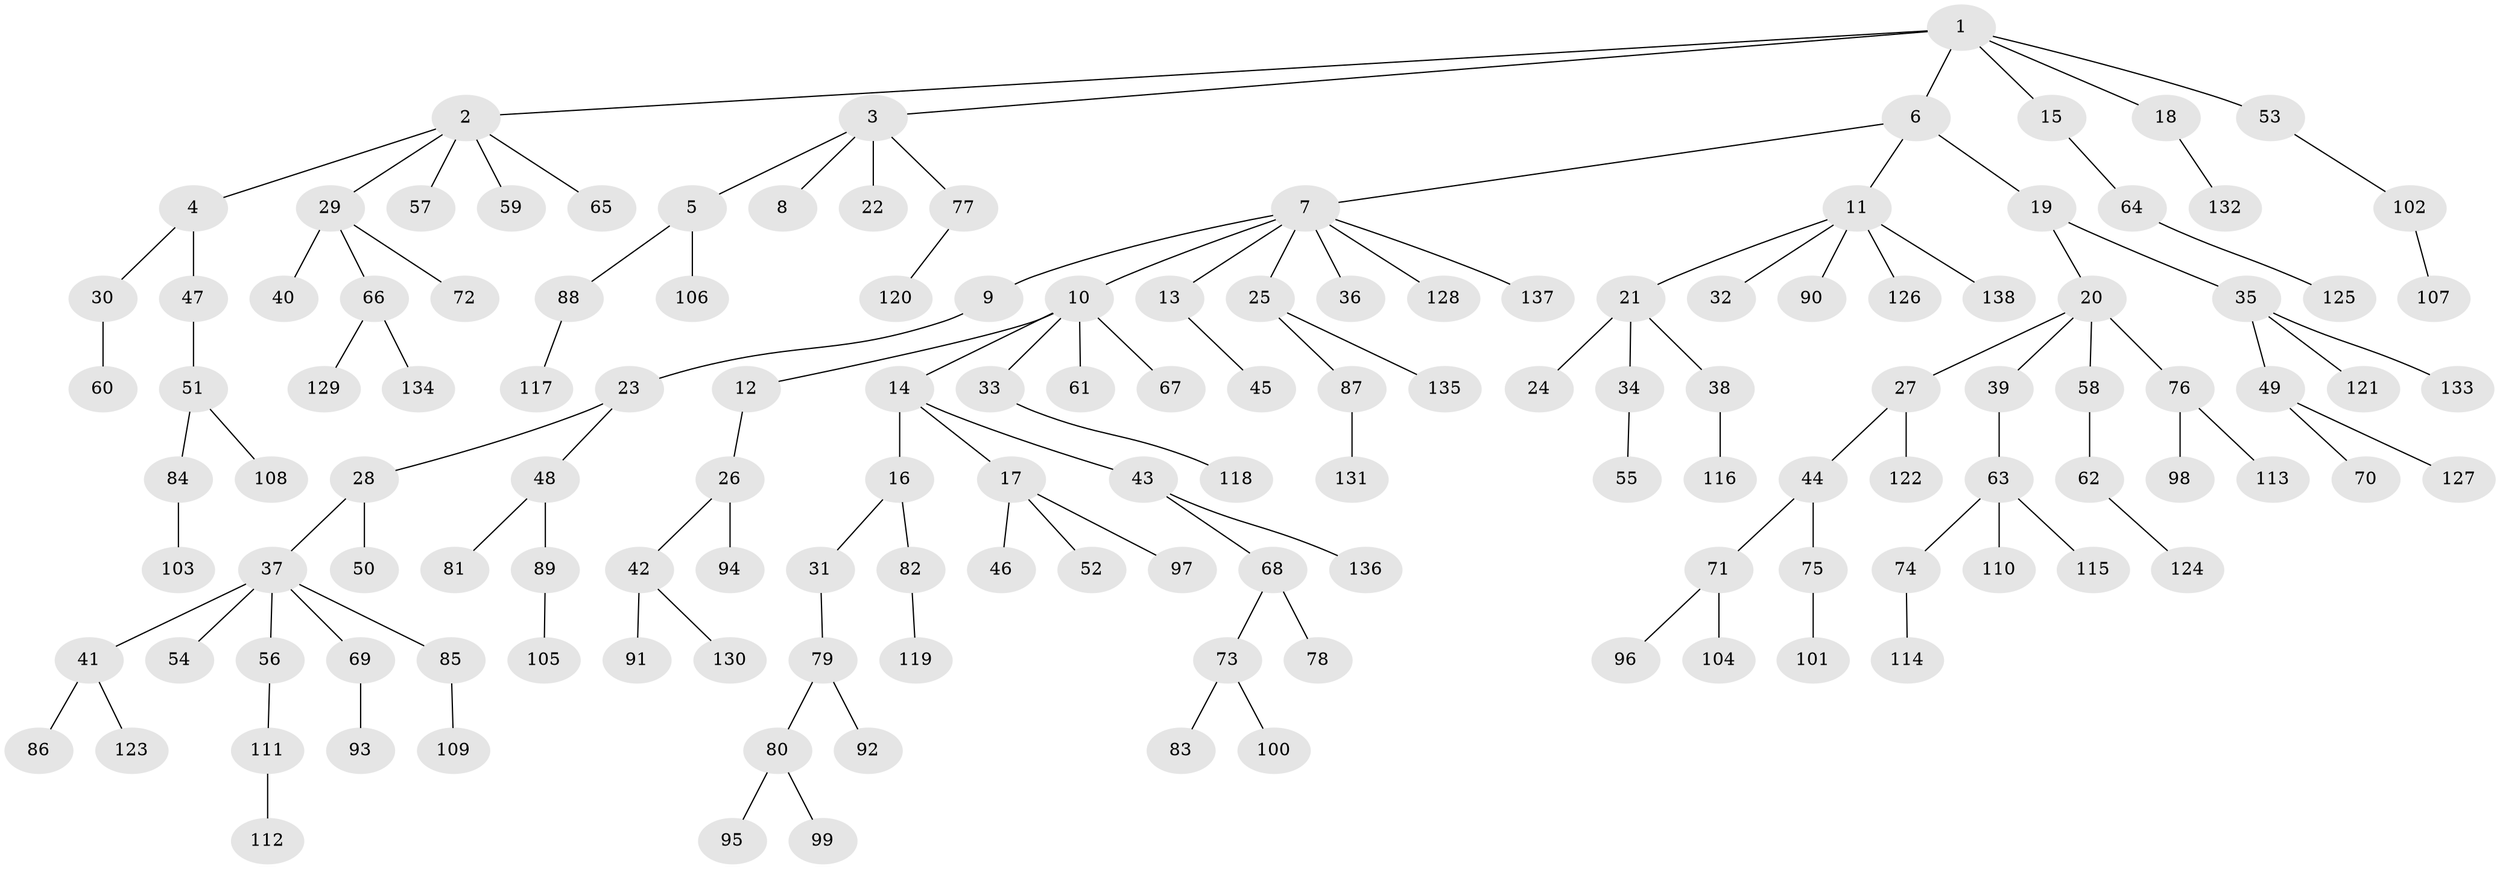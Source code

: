 // coarse degree distribution, {4: 0.024096385542168676, 1: 0.5060240963855421, 3: 0.10843373493975904, 5: 0.07228915662650602, 7: 0.012048192771084338, 2: 0.26506024096385544, 6: 0.012048192771084338}
// Generated by graph-tools (version 1.1) at 2025/37/03/04/25 23:37:23]
// undirected, 138 vertices, 137 edges
graph export_dot {
  node [color=gray90,style=filled];
  1;
  2;
  3;
  4;
  5;
  6;
  7;
  8;
  9;
  10;
  11;
  12;
  13;
  14;
  15;
  16;
  17;
  18;
  19;
  20;
  21;
  22;
  23;
  24;
  25;
  26;
  27;
  28;
  29;
  30;
  31;
  32;
  33;
  34;
  35;
  36;
  37;
  38;
  39;
  40;
  41;
  42;
  43;
  44;
  45;
  46;
  47;
  48;
  49;
  50;
  51;
  52;
  53;
  54;
  55;
  56;
  57;
  58;
  59;
  60;
  61;
  62;
  63;
  64;
  65;
  66;
  67;
  68;
  69;
  70;
  71;
  72;
  73;
  74;
  75;
  76;
  77;
  78;
  79;
  80;
  81;
  82;
  83;
  84;
  85;
  86;
  87;
  88;
  89;
  90;
  91;
  92;
  93;
  94;
  95;
  96;
  97;
  98;
  99;
  100;
  101;
  102;
  103;
  104;
  105;
  106;
  107;
  108;
  109;
  110;
  111;
  112;
  113;
  114;
  115;
  116;
  117;
  118;
  119;
  120;
  121;
  122;
  123;
  124;
  125;
  126;
  127;
  128;
  129;
  130;
  131;
  132;
  133;
  134;
  135;
  136;
  137;
  138;
  1 -- 2;
  1 -- 3;
  1 -- 6;
  1 -- 15;
  1 -- 18;
  1 -- 53;
  2 -- 4;
  2 -- 29;
  2 -- 57;
  2 -- 59;
  2 -- 65;
  3 -- 5;
  3 -- 8;
  3 -- 22;
  3 -- 77;
  4 -- 30;
  4 -- 47;
  5 -- 88;
  5 -- 106;
  6 -- 7;
  6 -- 11;
  6 -- 19;
  7 -- 9;
  7 -- 10;
  7 -- 13;
  7 -- 25;
  7 -- 36;
  7 -- 128;
  7 -- 137;
  9 -- 23;
  10 -- 12;
  10 -- 14;
  10 -- 33;
  10 -- 61;
  10 -- 67;
  11 -- 21;
  11 -- 32;
  11 -- 90;
  11 -- 126;
  11 -- 138;
  12 -- 26;
  13 -- 45;
  14 -- 16;
  14 -- 17;
  14 -- 43;
  15 -- 64;
  16 -- 31;
  16 -- 82;
  17 -- 46;
  17 -- 52;
  17 -- 97;
  18 -- 132;
  19 -- 20;
  19 -- 35;
  20 -- 27;
  20 -- 39;
  20 -- 58;
  20 -- 76;
  21 -- 24;
  21 -- 34;
  21 -- 38;
  23 -- 28;
  23 -- 48;
  25 -- 87;
  25 -- 135;
  26 -- 42;
  26 -- 94;
  27 -- 44;
  27 -- 122;
  28 -- 37;
  28 -- 50;
  29 -- 40;
  29 -- 66;
  29 -- 72;
  30 -- 60;
  31 -- 79;
  33 -- 118;
  34 -- 55;
  35 -- 49;
  35 -- 121;
  35 -- 133;
  37 -- 41;
  37 -- 54;
  37 -- 56;
  37 -- 69;
  37 -- 85;
  38 -- 116;
  39 -- 63;
  41 -- 86;
  41 -- 123;
  42 -- 91;
  42 -- 130;
  43 -- 68;
  43 -- 136;
  44 -- 71;
  44 -- 75;
  47 -- 51;
  48 -- 81;
  48 -- 89;
  49 -- 70;
  49 -- 127;
  51 -- 84;
  51 -- 108;
  53 -- 102;
  56 -- 111;
  58 -- 62;
  62 -- 124;
  63 -- 74;
  63 -- 110;
  63 -- 115;
  64 -- 125;
  66 -- 129;
  66 -- 134;
  68 -- 73;
  68 -- 78;
  69 -- 93;
  71 -- 96;
  71 -- 104;
  73 -- 83;
  73 -- 100;
  74 -- 114;
  75 -- 101;
  76 -- 98;
  76 -- 113;
  77 -- 120;
  79 -- 80;
  79 -- 92;
  80 -- 95;
  80 -- 99;
  82 -- 119;
  84 -- 103;
  85 -- 109;
  87 -- 131;
  88 -- 117;
  89 -- 105;
  102 -- 107;
  111 -- 112;
}
